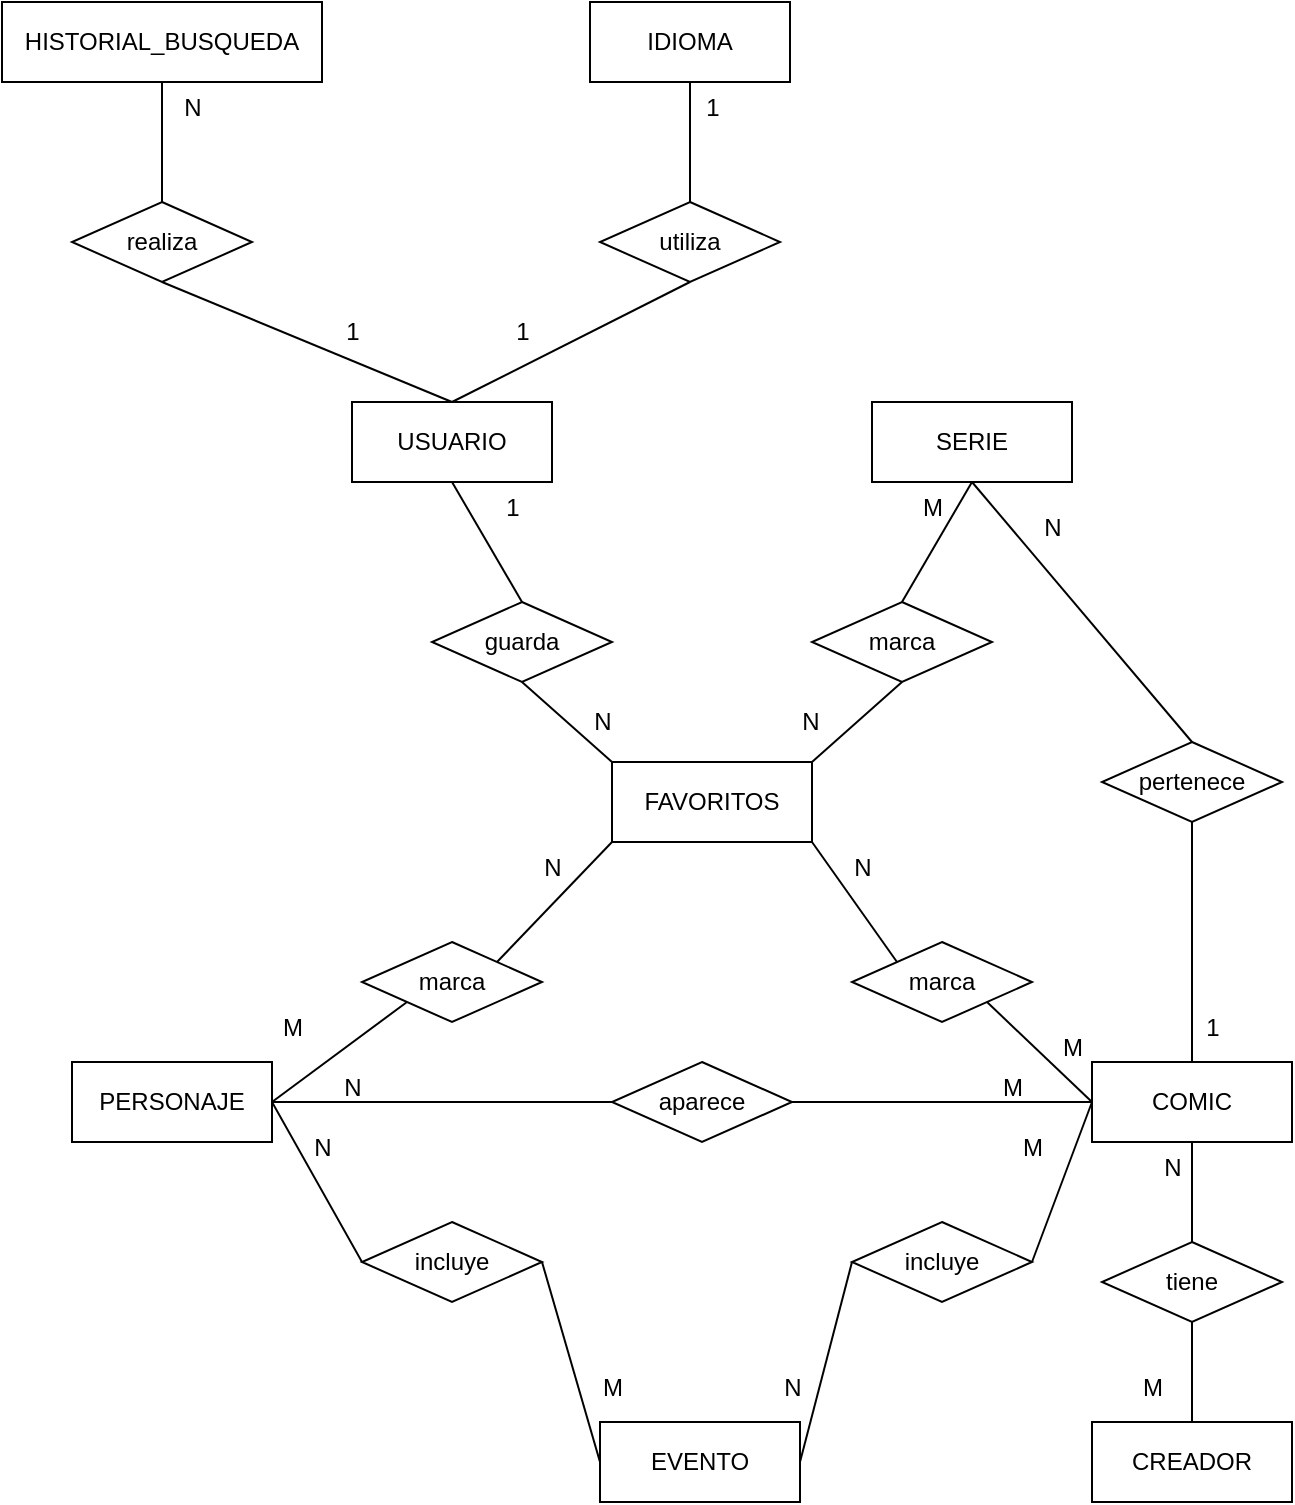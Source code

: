 <mxfile version="26.1.3">
  <diagram name="Modelo-ER" id="4nw62lO1h6hBah5cUrS4">
    <mxGraphModel dx="1434" dy="738" grid="1" gridSize="10" guides="1" tooltips="1" connect="1" arrows="1" fold="1" page="1" pageScale="1" pageWidth="827" pageHeight="1169" math="0" shadow="0">
      <root>
        <mxCell id="0" />
        <mxCell id="1" parent="0" />
        <mxCell id="E68iJSFj84GTbNLbcEv8-1" value="EVENTO" style="whiteSpace=wrap;html=1;align=center;" parent="1" vertex="1">
          <mxGeometry x="364" y="920" width="100" height="40" as="geometry" />
        </mxCell>
        <mxCell id="E68iJSFj84GTbNLbcEv8-2" value="COMIC" style="whiteSpace=wrap;html=1;align=center;" parent="1" vertex="1">
          <mxGeometry x="610" y="740" width="100" height="40" as="geometry" />
        </mxCell>
        <mxCell id="E68iJSFj84GTbNLbcEv8-3" value="SERIE" style="whiteSpace=wrap;html=1;align=center;" parent="1" vertex="1">
          <mxGeometry x="500" y="410" width="100" height="40" as="geometry" />
        </mxCell>
        <mxCell id="E68iJSFj84GTbNLbcEv8-4" value="PERSONAJE" style="whiteSpace=wrap;html=1;align=center;" parent="1" vertex="1">
          <mxGeometry x="100" y="740" width="100" height="40" as="geometry" />
        </mxCell>
        <mxCell id="E68iJSFj84GTbNLbcEv8-5" value="USUARIO" style="whiteSpace=wrap;html=1;align=center;" parent="1" vertex="1">
          <mxGeometry x="240" y="410" width="100" height="40" as="geometry" />
        </mxCell>
        <mxCell id="E68iJSFj84GTbNLbcEv8-9" value="IDIOMA" style="whiteSpace=wrap;html=1;align=center;" parent="1" vertex="1">
          <mxGeometry x="359" y="210" width="100" height="40" as="geometry" />
        </mxCell>
        <mxCell id="GF9N1NEK_EVH8XBZDfcY-1" value="CREADOR" style="whiteSpace=wrap;html=1;align=center;" parent="1" vertex="1">
          <mxGeometry x="610" y="920" width="100" height="40" as="geometry" />
        </mxCell>
        <mxCell id="GF9N1NEK_EVH8XBZDfcY-2" value="HISTORIAL_BUSQUEDA" style="whiteSpace=wrap;html=1;align=center;" parent="1" vertex="1">
          <mxGeometry x="65" y="210" width="160" height="40" as="geometry" />
        </mxCell>
        <mxCell id="GF9N1NEK_EVH8XBZDfcY-3" value="FAVORITOS" style="whiteSpace=wrap;html=1;align=center;" parent="1" vertex="1">
          <mxGeometry x="370" y="590" width="100" height="40" as="geometry" />
        </mxCell>
        <mxCell id="bm0z0x6JTXVxcFclUV1G-10" value="&lt;span style=&quot;font-weight: normal;&quot;&gt;guarda&lt;/span&gt;" style="shape=rhombus;perimeter=rhombusPerimeter;whiteSpace=wrap;html=1;align=center;fontStyle=1" vertex="1" parent="1">
          <mxGeometry x="280" y="510" width="90" height="40" as="geometry" />
        </mxCell>
        <mxCell id="bm0z0x6JTXVxcFclUV1G-11" value="" style="endArrow=none;html=1;rounded=0;exitX=0.5;exitY=1;exitDx=0;exitDy=0;entryX=0;entryY=0;entryDx=0;entryDy=0;" edge="1" parent="1" source="bm0z0x6JTXVxcFclUV1G-10" target="GF9N1NEK_EVH8XBZDfcY-3">
          <mxGeometry relative="1" as="geometry">
            <mxPoint x="280" y="600" as="sourcePoint" />
            <mxPoint x="440" y="600" as="targetPoint" />
          </mxGeometry>
        </mxCell>
        <mxCell id="bm0z0x6JTXVxcFclUV1G-12" value="" style="endArrow=none;html=1;rounded=0;exitX=0.5;exitY=1;exitDx=0;exitDy=0;entryX=0.5;entryY=0;entryDx=0;entryDy=0;" edge="1" parent="1" source="E68iJSFj84GTbNLbcEv8-5" target="bm0z0x6JTXVxcFclUV1G-10">
          <mxGeometry relative="1" as="geometry">
            <mxPoint x="345" y="550" as="sourcePoint" />
            <mxPoint x="380" y="620" as="targetPoint" />
          </mxGeometry>
        </mxCell>
        <mxCell id="bm0z0x6JTXVxcFclUV1G-13" value="marca" style="shape=rhombus;perimeter=rhombusPerimeter;whiteSpace=wrap;html=1;align=center;" vertex="1" parent="1">
          <mxGeometry x="470" y="510" width="90" height="40" as="geometry" />
        </mxCell>
        <mxCell id="bm0z0x6JTXVxcFclUV1G-14" value="marca" style="shape=rhombus;perimeter=rhombusPerimeter;whiteSpace=wrap;html=1;align=center;" vertex="1" parent="1">
          <mxGeometry x="245" y="680" width="90" height="40" as="geometry" />
        </mxCell>
        <mxCell id="bm0z0x6JTXVxcFclUV1G-15" value="marca" style="shape=rhombus;perimeter=rhombusPerimeter;whiteSpace=wrap;html=1;align=center;" vertex="1" parent="1">
          <mxGeometry x="490" y="680" width="90" height="40" as="geometry" />
        </mxCell>
        <mxCell id="bm0z0x6JTXVxcFclUV1G-16" value="" style="endArrow=none;html=1;rounded=0;exitX=0;exitY=1;exitDx=0;exitDy=0;entryX=1;entryY=0;entryDx=0;entryDy=0;" edge="1" parent="1" source="GF9N1NEK_EVH8XBZDfcY-3" target="bm0z0x6JTXVxcFclUV1G-14">
          <mxGeometry relative="1" as="geometry">
            <mxPoint x="335" y="560" as="sourcePoint" />
            <mxPoint x="380" y="620" as="targetPoint" />
          </mxGeometry>
        </mxCell>
        <mxCell id="bm0z0x6JTXVxcFclUV1G-17" value="" style="endArrow=none;html=1;rounded=0;exitX=1;exitY=0.5;exitDx=0;exitDy=0;entryX=0;entryY=1;entryDx=0;entryDy=0;" edge="1" parent="1" source="E68iJSFj84GTbNLbcEv8-4" target="bm0z0x6JTXVxcFclUV1G-14">
          <mxGeometry relative="1" as="geometry">
            <mxPoint x="380" y="640" as="sourcePoint" />
            <mxPoint x="323" y="700" as="targetPoint" />
          </mxGeometry>
        </mxCell>
        <mxCell id="bm0z0x6JTXVxcFclUV1G-18" value="" style="endArrow=none;html=1;rounded=0;exitX=1;exitY=1;exitDx=0;exitDy=0;entryX=0;entryY=0;entryDx=0;entryDy=0;" edge="1" parent="1" source="GF9N1NEK_EVH8XBZDfcY-3" target="bm0z0x6JTXVxcFclUV1G-15">
          <mxGeometry relative="1" as="geometry">
            <mxPoint x="380" y="640" as="sourcePoint" />
            <mxPoint x="550" y="650" as="targetPoint" />
          </mxGeometry>
        </mxCell>
        <mxCell id="bm0z0x6JTXVxcFclUV1G-19" value="" style="endArrow=none;html=1;rounded=0;entryX=1;entryY=1;entryDx=0;entryDy=0;exitX=0;exitY=0.5;exitDx=0;exitDy=0;" edge="1" parent="1" source="E68iJSFj84GTbNLbcEv8-2" target="bm0z0x6JTXVxcFclUV1G-15">
          <mxGeometry relative="1" as="geometry">
            <mxPoint x="600" y="770" as="sourcePoint" />
            <mxPoint x="545" y="690" as="targetPoint" />
          </mxGeometry>
        </mxCell>
        <mxCell id="bm0z0x6JTXVxcFclUV1G-20" value="" style="endArrow=none;html=1;rounded=0;exitX=0.5;exitY=1;exitDx=0;exitDy=0;entryX=1;entryY=0;entryDx=0;entryDy=0;" edge="1" parent="1" source="bm0z0x6JTXVxcFclUV1G-13" target="GF9N1NEK_EVH8XBZDfcY-3">
          <mxGeometry relative="1" as="geometry">
            <mxPoint x="335" y="560" as="sourcePoint" />
            <mxPoint x="380" y="600" as="targetPoint" />
          </mxGeometry>
        </mxCell>
        <mxCell id="bm0z0x6JTXVxcFclUV1G-21" value="" style="endArrow=none;html=1;rounded=0;entryX=0.5;entryY=0;entryDx=0;entryDy=0;exitX=0.5;exitY=1;exitDx=0;exitDy=0;" edge="1" parent="1" source="E68iJSFj84GTbNLbcEv8-3" target="bm0z0x6JTXVxcFclUV1G-13">
          <mxGeometry relative="1" as="geometry">
            <mxPoint x="560" y="490" as="sourcePoint" />
            <mxPoint x="480" y="600" as="targetPoint" />
          </mxGeometry>
        </mxCell>
        <mxCell id="bm0z0x6JTXVxcFclUV1G-22" value="incluye" style="shape=rhombus;perimeter=rhombusPerimeter;whiteSpace=wrap;html=1;align=center;" vertex="1" parent="1">
          <mxGeometry x="245" y="820" width="90" height="40" as="geometry" />
        </mxCell>
        <mxCell id="bm0z0x6JTXVxcFclUV1G-23" value="incluye" style="shape=rhombus;perimeter=rhombusPerimeter;whiteSpace=wrap;html=1;align=center;" vertex="1" parent="1">
          <mxGeometry x="490" y="820" width="90" height="40" as="geometry" />
        </mxCell>
        <mxCell id="bm0z0x6JTXVxcFclUV1G-24" value="" style="endArrow=none;html=1;rounded=0;entryX=1;entryY=0.5;entryDx=0;entryDy=0;exitX=0;exitY=0.5;exitDx=0;exitDy=0;" edge="1" parent="1" source="E68iJSFj84GTbNLbcEv8-2" target="bm0z0x6JTXVxcFclUV1G-23">
          <mxGeometry relative="1" as="geometry">
            <mxPoint x="620" y="770" as="sourcePoint" />
            <mxPoint x="568" y="720" as="targetPoint" />
          </mxGeometry>
        </mxCell>
        <mxCell id="bm0z0x6JTXVxcFclUV1G-25" value="" style="endArrow=none;html=1;rounded=0;entryX=1;entryY=0.5;entryDx=0;entryDy=0;exitX=0;exitY=0.5;exitDx=0;exitDy=0;" edge="1" parent="1" source="bm0z0x6JTXVxcFclUV1G-23" target="E68iJSFj84GTbNLbcEv8-1">
          <mxGeometry relative="1" as="geometry">
            <mxPoint x="620" y="770" as="sourcePoint" />
            <mxPoint x="590" y="850" as="targetPoint" />
          </mxGeometry>
        </mxCell>
        <mxCell id="bm0z0x6JTXVxcFclUV1G-26" value="" style="endArrow=none;html=1;rounded=0;entryX=0;entryY=0.5;entryDx=0;entryDy=0;exitX=1;exitY=0.5;exitDx=0;exitDy=0;" edge="1" parent="1" source="bm0z0x6JTXVxcFclUV1G-22" target="E68iJSFj84GTbNLbcEv8-1">
          <mxGeometry relative="1" as="geometry">
            <mxPoint x="500" y="850" as="sourcePoint" />
            <mxPoint x="474" y="950" as="targetPoint" />
          </mxGeometry>
        </mxCell>
        <mxCell id="bm0z0x6JTXVxcFclUV1G-27" value="" style="endArrow=none;html=1;rounded=0;entryX=0;entryY=0.5;entryDx=0;entryDy=0;exitX=1;exitY=0.5;exitDx=0;exitDy=0;" edge="1" parent="1" source="E68iJSFj84GTbNLbcEv8-4" target="bm0z0x6JTXVxcFclUV1G-22">
          <mxGeometry relative="1" as="geometry">
            <mxPoint x="345" y="850" as="sourcePoint" />
            <mxPoint x="374" y="950" as="targetPoint" />
          </mxGeometry>
        </mxCell>
        <mxCell id="bm0z0x6JTXVxcFclUV1G-28" value="&lt;span style=&quot;font-weight: normal;&quot;&gt;realiza&lt;/span&gt;" style="shape=rhombus;perimeter=rhombusPerimeter;whiteSpace=wrap;html=1;align=center;fontStyle=1" vertex="1" parent="1">
          <mxGeometry x="100" y="310" width="90" height="40" as="geometry" />
        </mxCell>
        <mxCell id="bm0z0x6JTXVxcFclUV1G-29" value="&lt;span style=&quot;font-weight: normal;&quot;&gt;utiliza&lt;/span&gt;" style="shape=rhombus;perimeter=rhombusPerimeter;whiteSpace=wrap;html=1;align=center;fontStyle=1" vertex="1" parent="1">
          <mxGeometry x="364" y="310" width="90" height="40" as="geometry" />
        </mxCell>
        <mxCell id="bm0z0x6JTXVxcFclUV1G-30" value="" style="endArrow=none;html=1;rounded=0;exitX=0.5;exitY=1;exitDx=0;exitDy=0;entryX=0.5;entryY=0;entryDx=0;entryDy=0;" edge="1" parent="1" source="bm0z0x6JTXVxcFclUV1G-29" target="E68iJSFj84GTbNLbcEv8-5">
          <mxGeometry relative="1" as="geometry">
            <mxPoint x="300" y="460" as="sourcePoint" />
            <mxPoint x="335" y="520" as="targetPoint" />
          </mxGeometry>
        </mxCell>
        <mxCell id="bm0z0x6JTXVxcFclUV1G-31" value="" style="endArrow=none;html=1;rounded=0;exitX=0.5;exitY=1;exitDx=0;exitDy=0;entryX=0.5;entryY=0;entryDx=0;entryDy=0;" edge="1" parent="1" source="bm0z0x6JTXVxcFclUV1G-28" target="E68iJSFj84GTbNLbcEv8-5">
          <mxGeometry relative="1" as="geometry">
            <mxPoint x="365" y="360" as="sourcePoint" />
            <mxPoint x="280" y="380" as="targetPoint" />
          </mxGeometry>
        </mxCell>
        <mxCell id="bm0z0x6JTXVxcFclUV1G-32" value="" style="endArrow=none;html=1;rounded=0;exitX=0.5;exitY=1;exitDx=0;exitDy=0;entryX=0.5;entryY=0;entryDx=0;entryDy=0;" edge="1" parent="1" source="GF9N1NEK_EVH8XBZDfcY-2" target="bm0z0x6JTXVxcFclUV1G-28">
          <mxGeometry relative="1" as="geometry">
            <mxPoint x="155" y="360" as="sourcePoint" />
            <mxPoint x="300" y="420" as="targetPoint" />
          </mxGeometry>
        </mxCell>
        <mxCell id="bm0z0x6JTXVxcFclUV1G-33" value="" style="endArrow=none;html=1;rounded=0;exitX=0.5;exitY=1;exitDx=0;exitDy=0;entryX=0.5;entryY=0;entryDx=0;entryDy=0;" edge="1" parent="1" source="E68iJSFj84GTbNLbcEv8-9" target="bm0z0x6JTXVxcFclUV1G-29">
          <mxGeometry relative="1" as="geometry">
            <mxPoint x="140" y="260" as="sourcePoint" />
            <mxPoint x="155" y="320" as="targetPoint" />
          </mxGeometry>
        </mxCell>
        <mxCell id="bm0z0x6JTXVxcFclUV1G-34" value="pertenece" style="shape=rhombus;perimeter=rhombusPerimeter;whiteSpace=wrap;html=1;align=center;" vertex="1" parent="1">
          <mxGeometry x="615" y="580" width="90" height="40" as="geometry" />
        </mxCell>
        <mxCell id="bm0z0x6JTXVxcFclUV1G-35" value="" style="endArrow=none;html=1;rounded=0;entryX=0.5;entryY=0;entryDx=0;entryDy=0;exitX=0.5;exitY=1;exitDx=0;exitDy=0;" edge="1" parent="1" source="E68iJSFj84GTbNLbcEv8-3" target="bm0z0x6JTXVxcFclUV1G-34">
          <mxGeometry relative="1" as="geometry">
            <mxPoint x="560" y="460" as="sourcePoint" />
            <mxPoint x="525" y="520" as="targetPoint" />
          </mxGeometry>
        </mxCell>
        <mxCell id="bm0z0x6JTXVxcFclUV1G-36" value="" style="endArrow=none;html=1;rounded=0;entryX=0.5;entryY=1;entryDx=0;entryDy=0;exitX=0.5;exitY=0;exitDx=0;exitDy=0;" edge="1" parent="1" source="E68iJSFj84GTbNLbcEv8-2" target="bm0z0x6JTXVxcFclUV1G-34">
          <mxGeometry relative="1" as="geometry">
            <mxPoint x="560" y="460" as="sourcePoint" />
            <mxPoint x="675" y="570" as="targetPoint" />
          </mxGeometry>
        </mxCell>
        <mxCell id="bm0z0x6JTXVxcFclUV1G-37" value="aparece" style="shape=rhombus;perimeter=rhombusPerimeter;whiteSpace=wrap;html=1;align=center;" vertex="1" parent="1">
          <mxGeometry x="370" y="740" width="90" height="40" as="geometry" />
        </mxCell>
        <mxCell id="bm0z0x6JTXVxcFclUV1G-38" value="" style="endArrow=none;html=1;rounded=0;exitX=1;exitY=0.5;exitDx=0;exitDy=0;entryX=0;entryY=0.5;entryDx=0;entryDy=0;" edge="1" parent="1" source="E68iJSFj84GTbNLbcEv8-4" target="bm0z0x6JTXVxcFclUV1G-37">
          <mxGeometry relative="1" as="geometry">
            <mxPoint x="210" y="770" as="sourcePoint" />
            <mxPoint x="278" y="720" as="targetPoint" />
          </mxGeometry>
        </mxCell>
        <mxCell id="bm0z0x6JTXVxcFclUV1G-39" value="" style="endArrow=none;html=1;rounded=0;exitX=0;exitY=0.5;exitDx=0;exitDy=0;entryX=1;entryY=0.5;entryDx=0;entryDy=0;" edge="1" parent="1" source="E68iJSFj84GTbNLbcEv8-2" target="bm0z0x6JTXVxcFclUV1G-37">
          <mxGeometry relative="1" as="geometry">
            <mxPoint x="210" y="770" as="sourcePoint" />
            <mxPoint x="379" y="780" as="targetPoint" />
          </mxGeometry>
        </mxCell>
        <mxCell id="bm0z0x6JTXVxcFclUV1G-40" value="tiene" style="shape=rhombus;perimeter=rhombusPerimeter;whiteSpace=wrap;html=1;align=center;" vertex="1" parent="1">
          <mxGeometry x="615" y="830" width="90" height="40" as="geometry" />
        </mxCell>
        <mxCell id="bm0z0x6JTXVxcFclUV1G-41" value="" style="endArrow=none;html=1;rounded=0;entryX=0.5;entryY=1;entryDx=0;entryDy=0;exitX=0.5;exitY=0;exitDx=0;exitDy=0;" edge="1" parent="1" source="bm0z0x6JTXVxcFclUV1G-40" target="E68iJSFj84GTbNLbcEv8-2">
          <mxGeometry relative="1" as="geometry">
            <mxPoint x="670" y="750" as="sourcePoint" />
            <mxPoint x="670" y="630" as="targetPoint" />
          </mxGeometry>
        </mxCell>
        <mxCell id="bm0z0x6JTXVxcFclUV1G-42" value="" style="endArrow=none;html=1;rounded=0;entryX=0.5;entryY=0;entryDx=0;entryDy=0;exitX=0.5;exitY=1;exitDx=0;exitDy=0;" edge="1" parent="1" source="bm0z0x6JTXVxcFclUV1G-40" target="GF9N1NEK_EVH8XBZDfcY-1">
          <mxGeometry relative="1" as="geometry">
            <mxPoint x="665" y="850" as="sourcePoint" />
            <mxPoint x="670" y="790" as="targetPoint" />
          </mxGeometry>
        </mxCell>
        <mxCell id="bm0z0x6JTXVxcFclUV1G-43" value="1" style="text;html=1;align=center;verticalAlign=middle;resizable=0;points=[];autosize=1;strokeColor=none;fillColor=none;" vertex="1" parent="1">
          <mxGeometry x="310" y="360" width="30" height="30" as="geometry" />
        </mxCell>
        <mxCell id="bm0z0x6JTXVxcFclUV1G-44" value="1" style="text;html=1;align=center;verticalAlign=middle;resizable=0;points=[];autosize=1;strokeColor=none;fillColor=none;" vertex="1" parent="1">
          <mxGeometry x="405" y="248" width="30" height="30" as="geometry" />
        </mxCell>
        <mxCell id="bm0z0x6JTXVxcFclUV1G-45" value="1" style="text;html=1;align=center;verticalAlign=middle;resizable=0;points=[];autosize=1;strokeColor=none;fillColor=none;" vertex="1" parent="1">
          <mxGeometry x="225" y="360" width="30" height="30" as="geometry" />
        </mxCell>
        <mxCell id="bm0z0x6JTXVxcFclUV1G-46" value="N" style="text;html=1;align=center;verticalAlign=middle;resizable=0;points=[];autosize=1;strokeColor=none;fillColor=none;" vertex="1" parent="1">
          <mxGeometry x="145" y="248" width="30" height="30" as="geometry" />
        </mxCell>
        <mxCell id="bm0z0x6JTXVxcFclUV1G-47" value="1" style="text;html=1;align=center;verticalAlign=middle;resizable=0;points=[];autosize=1;strokeColor=none;fillColor=none;" vertex="1" parent="1">
          <mxGeometry x="305" y="448" width="30" height="30" as="geometry" />
        </mxCell>
        <mxCell id="bm0z0x6JTXVxcFclUV1G-48" value="N" style="text;html=1;align=center;verticalAlign=middle;resizable=0;points=[];autosize=1;strokeColor=none;fillColor=none;" vertex="1" parent="1">
          <mxGeometry x="350" y="554.5" width="30" height="30" as="geometry" />
        </mxCell>
        <mxCell id="bm0z0x6JTXVxcFclUV1G-49" value="N" style="text;html=1;align=center;verticalAlign=middle;resizable=0;points=[];autosize=1;strokeColor=none;fillColor=none;" vertex="1" parent="1">
          <mxGeometry x="325" y="628" width="30" height="30" as="geometry" />
        </mxCell>
        <mxCell id="bm0z0x6JTXVxcFclUV1G-50" value="N" style="text;html=1;align=center;verticalAlign=middle;resizable=0;points=[];autosize=1;strokeColor=none;fillColor=none;" vertex="1" parent="1">
          <mxGeometry x="480" y="628" width="30" height="30" as="geometry" />
        </mxCell>
        <mxCell id="bm0z0x6JTXVxcFclUV1G-51" value="N" style="text;html=1;align=center;verticalAlign=middle;resizable=0;points=[];autosize=1;strokeColor=none;fillColor=none;" vertex="1" parent="1">
          <mxGeometry x="454" y="555" width="30" height="30" as="geometry" />
        </mxCell>
        <mxCell id="bm0z0x6JTXVxcFclUV1G-52" value="M" style="text;html=1;align=center;verticalAlign=middle;resizable=0;points=[];autosize=1;strokeColor=none;fillColor=none;" vertex="1" parent="1">
          <mxGeometry x="515" y="448" width="30" height="30" as="geometry" />
        </mxCell>
        <mxCell id="bm0z0x6JTXVxcFclUV1G-53" value="M" style="text;html=1;align=center;verticalAlign=middle;resizable=0;points=[];autosize=1;strokeColor=none;fillColor=none;" vertex="1" parent="1">
          <mxGeometry x="585" y="718" width="30" height="30" as="geometry" />
        </mxCell>
        <mxCell id="bm0z0x6JTXVxcFclUV1G-54" value="M" style="text;html=1;align=center;verticalAlign=middle;resizable=0;points=[];autosize=1;strokeColor=none;fillColor=none;" vertex="1" parent="1">
          <mxGeometry x="195" y="708" width="30" height="30" as="geometry" />
        </mxCell>
        <mxCell id="bm0z0x6JTXVxcFclUV1G-55" value="N" style="text;html=1;align=center;verticalAlign=middle;resizable=0;points=[];autosize=1;strokeColor=none;fillColor=none;" vertex="1" parent="1">
          <mxGeometry x="225" y="738" width="30" height="30" as="geometry" />
        </mxCell>
        <mxCell id="bm0z0x6JTXVxcFclUV1G-56" value="M" style="text;html=1;align=center;verticalAlign=middle;resizable=0;points=[];autosize=1;strokeColor=none;fillColor=none;" vertex="1" parent="1">
          <mxGeometry x="555" y="738" width="30" height="30" as="geometry" />
        </mxCell>
        <mxCell id="bm0z0x6JTXVxcFclUV1G-57" value="N" style="text;html=1;align=center;verticalAlign=middle;resizable=0;points=[];autosize=1;strokeColor=none;fillColor=none;" vertex="1" parent="1">
          <mxGeometry x="210" y="768" width="30" height="30" as="geometry" />
        </mxCell>
        <mxCell id="bm0z0x6JTXVxcFclUV1G-58" value="M" style="text;html=1;align=center;verticalAlign=middle;resizable=0;points=[];autosize=1;strokeColor=none;fillColor=none;" vertex="1" parent="1">
          <mxGeometry x="355" y="888" width="30" height="30" as="geometry" />
        </mxCell>
        <mxCell id="bm0z0x6JTXVxcFclUV1G-59" value="N" style="text;html=1;align=center;verticalAlign=middle;resizable=0;points=[];autosize=1;strokeColor=none;fillColor=none;" vertex="1" parent="1">
          <mxGeometry x="445" y="888" width="30" height="30" as="geometry" />
        </mxCell>
        <mxCell id="bm0z0x6JTXVxcFclUV1G-60" value="M" style="text;html=1;align=center;verticalAlign=middle;resizable=0;points=[];autosize=1;strokeColor=none;fillColor=none;" vertex="1" parent="1">
          <mxGeometry x="565" y="768" width="30" height="30" as="geometry" />
        </mxCell>
        <mxCell id="bm0z0x6JTXVxcFclUV1G-61" value="N" style="text;html=1;align=center;verticalAlign=middle;resizable=0;points=[];autosize=1;strokeColor=none;fillColor=none;" vertex="1" parent="1">
          <mxGeometry x="635" y="778" width="30" height="30" as="geometry" />
        </mxCell>
        <mxCell id="bm0z0x6JTXVxcFclUV1G-62" value="M" style="text;html=1;align=center;verticalAlign=middle;resizable=0;points=[];autosize=1;strokeColor=none;fillColor=none;" vertex="1" parent="1">
          <mxGeometry x="625" y="888" width="30" height="30" as="geometry" />
        </mxCell>
        <mxCell id="bm0z0x6JTXVxcFclUV1G-63" value="1" style="text;html=1;align=center;verticalAlign=middle;resizable=0;points=[];autosize=1;strokeColor=none;fillColor=none;" vertex="1" parent="1">
          <mxGeometry x="655" y="708" width="30" height="30" as="geometry" />
        </mxCell>
        <mxCell id="bm0z0x6JTXVxcFclUV1G-64" value="N" style="text;html=1;align=center;verticalAlign=middle;resizable=0;points=[];autosize=1;strokeColor=none;fillColor=none;" vertex="1" parent="1">
          <mxGeometry x="575" y="458" width="30" height="30" as="geometry" />
        </mxCell>
      </root>
    </mxGraphModel>
  </diagram>
</mxfile>
